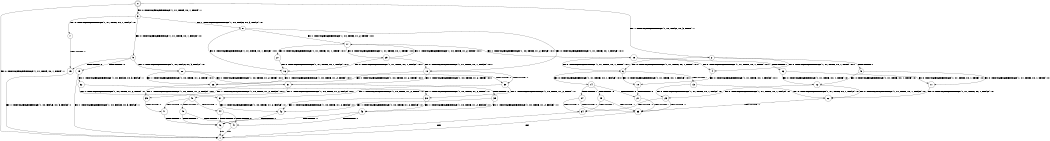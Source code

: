 digraph BCG {
size = "7, 10.5";
center = TRUE;
node [shape = circle];
0 [peripheries = 2];
0 -> 1 [label = "EX !0 !ATOMIC_EXCH_BRANCH (1, +1, TRUE, +0, 1, TRUE) !::"];
0 -> 2 [label = "EX !1 !ATOMIC_EXCH_BRANCH (1, +0, FALSE, +0, 3, TRUE) !::"];
0 -> 3 [label = "EX !0 !ATOMIC_EXCH_BRANCH (1, +1, TRUE, +0, 1, TRUE) !::"];
2 -> 4 [label = "EX !0 !ATOMIC_EXCH_BRANCH (1, +1, TRUE, +0, 1, TRUE) !:0:1:"];
2 -> 5 [label = "TERMINATE !1"];
2 -> 6 [label = "EX !0 !ATOMIC_EXCH_BRANCH (1, +1, TRUE, +0, 1, TRUE) !:0:1:"];
3 -> 7 [label = "EX !0 !ATOMIC_EXCH_BRANCH (1, +1, TRUE, +0, 1, FALSE) !:0:"];
3 -> 8 [label = "EX !1 !ATOMIC_EXCH_BRANCH (1, +0, FALSE, +0, 3, FALSE) !:0:"];
3 -> 9 [label = "EX !0 !ATOMIC_EXCH_BRANCH (1, +1, TRUE, +0, 1, FALSE) !:0:"];
4 -> 10 [label = "EX !0 !ATOMIC_EXCH_BRANCH (1, +1, TRUE, +0, 1, FALSE) !:0:1:"];
5 -> 11 [label = "EX !0 !ATOMIC_EXCH_BRANCH (1, +1, TRUE, +0, 1, TRUE) !:0:"];
5 -> 12 [label = "EX !0 !ATOMIC_EXCH_BRANCH (1, +1, TRUE, +0, 1, TRUE) !:0:"];
6 -> 10 [label = "EX !0 !ATOMIC_EXCH_BRANCH (1, +1, TRUE, +0, 1, FALSE) !:0:1:"];
6 -> 13 [label = "TERMINATE !1"];
6 -> 14 [label = "EX !0 !ATOMIC_EXCH_BRANCH (1, +1, TRUE, +0, 1, FALSE) !:0:1:"];
7 -> 15 [label = "TERMINATE !0"];
8 -> 16 [label = "EX !0 !ATOMIC_EXCH_BRANCH (1, +1, TRUE, +0, 1, FALSE) !:0:1:"];
8 -> 17 [label = "EX !1 !ATOMIC_EXCH_BRANCH (1, +0, TRUE, +1, 2, TRUE) !:0:1:"];
8 -> 18 [label = "EX !0 !ATOMIC_EXCH_BRANCH (1, +1, TRUE, +0, 1, FALSE) !:0:1:"];
9 -> 15 [label = "TERMINATE !0"];
9 -> 19 [label = "TERMINATE !0"];
9 -> 20 [label = "EX !1 !ATOMIC_EXCH_BRANCH (1, +0, FALSE, +0, 3, FALSE) !:0:"];
10 -> 21 [label = "TERMINATE !0"];
11 -> 22 [label = "EX !0 !ATOMIC_EXCH_BRANCH (1, +1, TRUE, +0, 1, FALSE) !:0:"];
12 -> 22 [label = "EX !0 !ATOMIC_EXCH_BRANCH (1, +1, TRUE, +0, 1, FALSE) !:0:"];
12 -> 23 [label = "EX !0 !ATOMIC_EXCH_BRANCH (1, +1, TRUE, +0, 1, FALSE) !:0:"];
13 -> 22 [label = "EX !0 !ATOMIC_EXCH_BRANCH (1, +1, TRUE, +0, 1, FALSE) !:0:"];
13 -> 23 [label = "EX !0 !ATOMIC_EXCH_BRANCH (1, +1, TRUE, +0, 1, FALSE) !:0:"];
14 -> 21 [label = "TERMINATE !0"];
14 -> 24 [label = "TERMINATE !1"];
14 -> 25 [label = "TERMINATE !0"];
15 -> 1 [label = "EX !1 !ATOMIC_EXCH_BRANCH (1, +0, FALSE, +0, 3, FALSE) !::"];
16 -> 26 [label = "EX !1 !ATOMIC_EXCH_BRANCH (1, +0, TRUE, +1, 2, TRUE) !:0:1:"];
17 -> 27 [label = "EX !0 !ATOMIC_EXCH_BRANCH (1, +1, TRUE, +0, 1, TRUE) !:0:1:"];
17 -> 28 [label = "EX !1 !ATOMIC_EXCH_BRANCH (1, +0, TRUE, +1, 2, FALSE) !:0:1:"];
17 -> 29 [label = "EX !0 !ATOMIC_EXCH_BRANCH (1, +1, TRUE, +0, 1, TRUE) !:0:1:"];
18 -> 26 [label = "EX !1 !ATOMIC_EXCH_BRANCH (1, +0, TRUE, +1, 2, TRUE) !:0:1:"];
18 -> 30 [label = "TERMINATE !0"];
18 -> 31 [label = "EX !1 !ATOMIC_EXCH_BRANCH (1, +0, TRUE, +1, 2, TRUE) !:0:1:"];
19 -> 1 [label = "EX !1 !ATOMIC_EXCH_BRANCH (1, +0, FALSE, +0, 3, FALSE) !::"];
19 -> 32 [label = "EX !1 !ATOMIC_EXCH_BRANCH (1, +0, FALSE, +0, 3, FALSE) !::"];
20 -> 26 [label = "EX !1 !ATOMIC_EXCH_BRANCH (1, +0, TRUE, +1, 2, TRUE) !:0:1:"];
20 -> 30 [label = "TERMINATE !0"];
20 -> 31 [label = "EX !1 !ATOMIC_EXCH_BRANCH (1, +0, TRUE, +1, 2, TRUE) !:0:1:"];
21 -> 33 [label = "TERMINATE !1"];
22 -> 33 [label = "TERMINATE !0"];
23 -> 33 [label = "TERMINATE !0"];
23 -> 34 [label = "TERMINATE !0"];
24 -> 33 [label = "TERMINATE !0"];
24 -> 34 [label = "TERMINATE !0"];
25 -> 33 [label = "TERMINATE !1"];
25 -> 34 [label = "TERMINATE !1"];
26 -> 35 [label = "EX !1 !ATOMIC_EXCH_BRANCH (1, +0, TRUE, +1, 2, FALSE) !:0:1:"];
27 -> 16 [label = "EX !0 !ATOMIC_EXCH_BRANCH (1, +1, TRUE, +0, 1, FALSE) !:0:1:"];
28 -> 4 [label = "EX !0 !ATOMIC_EXCH_BRANCH (1, +1, TRUE, +0, 1, TRUE) !:0:1:"];
28 -> 36 [label = "TERMINATE !1"];
28 -> 6 [label = "EX !0 !ATOMIC_EXCH_BRANCH (1, +1, TRUE, +0, 1, TRUE) !:0:1:"];
29 -> 16 [label = "EX !0 !ATOMIC_EXCH_BRANCH (1, +1, TRUE, +0, 1, FALSE) !:0:1:"];
29 -> 17 [label = "EX !1 !ATOMIC_EXCH_BRANCH (1, +0, TRUE, +1, 2, TRUE) !:0:1:"];
29 -> 18 [label = "EX !0 !ATOMIC_EXCH_BRANCH (1, +1, TRUE, +0, 1, FALSE) !:0:1:"];
30 -> 37 [label = "EX !1 !ATOMIC_EXCH_BRANCH (1, +0, TRUE, +1, 2, TRUE) !:1:"];
30 -> 38 [label = "EX !1 !ATOMIC_EXCH_BRANCH (1, +0, TRUE, +1, 2, TRUE) !:1:"];
31 -> 35 [label = "EX !1 !ATOMIC_EXCH_BRANCH (1, +0, TRUE, +1, 2, FALSE) !:0:1:"];
31 -> 39 [label = "TERMINATE !0"];
31 -> 40 [label = "EX !1 !ATOMIC_EXCH_BRANCH (1, +0, TRUE, +1, 2, FALSE) !:0:1:"];
32 -> 37 [label = "EX !1 !ATOMIC_EXCH_BRANCH (1, +0, TRUE, +1, 2, TRUE) !:1:"];
32 -> 38 [label = "EX !1 !ATOMIC_EXCH_BRANCH (1, +0, TRUE, +1, 2, TRUE) !:1:"];
33 -> 1 [label = "exit"];
34 -> 1 [label = "exit"];
35 -> 41 [label = "TERMINATE !0"];
36 -> 11 [label = "EX !0 !ATOMIC_EXCH_BRANCH (1, +1, TRUE, +0, 1, TRUE) !:0:"];
36 -> 12 [label = "EX !0 !ATOMIC_EXCH_BRANCH (1, +1, TRUE, +0, 1, TRUE) !:0:"];
37 -> 42 [label = "EX !1 !ATOMIC_EXCH_BRANCH (1, +0, TRUE, +1, 2, FALSE) !:1:"];
38 -> 42 [label = "EX !1 !ATOMIC_EXCH_BRANCH (1, +0, TRUE, +1, 2, FALSE) !:1:"];
38 -> 43 [label = "EX !1 !ATOMIC_EXCH_BRANCH (1, +0, TRUE, +1, 2, FALSE) !:1:"];
39 -> 42 [label = "EX !1 !ATOMIC_EXCH_BRANCH (1, +0, TRUE, +1, 2, FALSE) !:1:"];
39 -> 43 [label = "EX !1 !ATOMIC_EXCH_BRANCH (1, +0, TRUE, +1, 2, FALSE) !:1:"];
40 -> 41 [label = "TERMINATE !0"];
40 -> 44 [label = "TERMINATE !1"];
40 -> 45 [label = "TERMINATE !0"];
41 -> 46 [label = "TERMINATE !1"];
42 -> 46 [label = "TERMINATE !1"];
43 -> 46 [label = "TERMINATE !1"];
43 -> 47 [label = "TERMINATE !1"];
44 -> 46 [label = "TERMINATE !0"];
44 -> 47 [label = "TERMINATE !0"];
45 -> 46 [label = "TERMINATE !1"];
45 -> 47 [label = "TERMINATE !1"];
46 -> 1 [label = "exit"];
47 -> 1 [label = "exit"];
}
